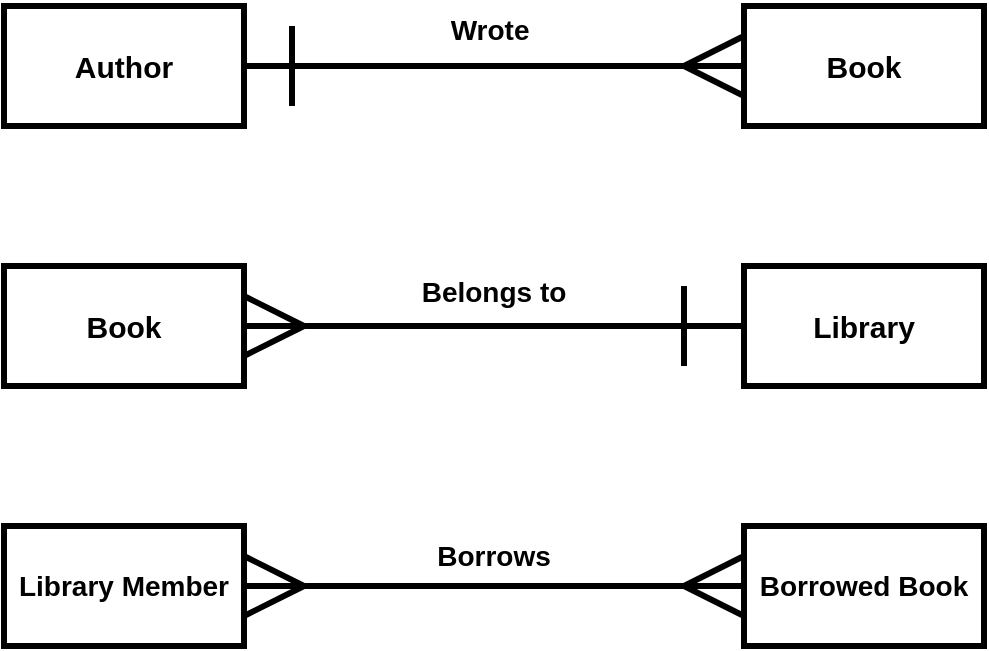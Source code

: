 <mxfile version="22.0.4" type="device">
  <diagram name="Page-1" id="ZD_wO4GdW9WNzEqeQvua">
    <mxGraphModel dx="733" dy="398" grid="1" gridSize="10" guides="1" tooltips="1" connect="1" arrows="1" fold="1" page="1" pageScale="1" pageWidth="850" pageHeight="1100" math="0" shadow="0">
      <root>
        <mxCell id="0" />
        <mxCell id="1" parent="0" />
        <mxCell id="QrfO10kA7FmHQVanBoPY-1" value="&lt;b&gt;&lt;font style=&quot;font-size: 15px;&quot;&gt;Author&lt;/font&gt;&lt;/b&gt;" style="rounded=0;whiteSpace=wrap;html=1;strokeWidth=3;" vertex="1" parent="1">
          <mxGeometry x="180" y="120" width="120" height="60" as="geometry" />
        </mxCell>
        <mxCell id="QrfO10kA7FmHQVanBoPY-2" value="" style="endArrow=none;html=1;rounded=0;strokeWidth=3;exitX=1;exitY=0.5;exitDx=0;exitDy=0;entryX=0;entryY=0.5;entryDx=0;entryDy=0;" edge="1" parent="1" source="QrfO10kA7FmHQVanBoPY-1" target="QrfO10kA7FmHQVanBoPY-3">
          <mxGeometry width="50" height="50" relative="1" as="geometry">
            <mxPoint x="400" y="290" as="sourcePoint" />
            <mxPoint x="520" y="150" as="targetPoint" />
          </mxGeometry>
        </mxCell>
        <mxCell id="QrfO10kA7FmHQVanBoPY-3" value="&lt;font style=&quot;font-size: 15px;&quot;&gt;&lt;b&gt;Book&lt;/b&gt;&lt;/font&gt;" style="rounded=0;whiteSpace=wrap;html=1;strokeWidth=3;" vertex="1" parent="1">
          <mxGeometry x="550" y="120" width="120" height="60" as="geometry" />
        </mxCell>
        <mxCell id="QrfO10kA7FmHQVanBoPY-4" value="" style="endArrow=none;html=1;rounded=0;strokeWidth=3;" edge="1" parent="1">
          <mxGeometry width="50" height="50" relative="1" as="geometry">
            <mxPoint x="324" y="170" as="sourcePoint" />
            <mxPoint x="324" y="130" as="targetPoint" />
          </mxGeometry>
        </mxCell>
        <mxCell id="QrfO10kA7FmHQVanBoPY-6" value="" style="endArrow=none;html=1;rounded=0;strokeWidth=3;exitX=0;exitY=0.75;exitDx=0;exitDy=0;" edge="1" parent="1" source="QrfO10kA7FmHQVanBoPY-3">
          <mxGeometry width="50" height="50" relative="1" as="geometry">
            <mxPoint x="530" y="200" as="sourcePoint" />
            <mxPoint x="520" y="150" as="targetPoint" />
          </mxGeometry>
        </mxCell>
        <mxCell id="QrfO10kA7FmHQVanBoPY-7" value="" style="endArrow=none;html=1;rounded=0;strokeWidth=3;exitX=0;exitY=0.75;exitDx=0;exitDy=0;" edge="1" parent="1">
          <mxGeometry width="50" height="50" relative="1" as="geometry">
            <mxPoint x="550" y="135" as="sourcePoint" />
            <mxPoint x="520" y="150" as="targetPoint" />
          </mxGeometry>
        </mxCell>
        <mxCell id="QrfO10kA7FmHQVanBoPY-13" value="&lt;b&gt;&lt;font style=&quot;font-size: 15px;&quot;&gt;Book&lt;/font&gt;&lt;/b&gt;" style="rounded=0;whiteSpace=wrap;html=1;strokeWidth=3;" vertex="1" parent="1">
          <mxGeometry x="180" y="250" width="120" height="60" as="geometry" />
        </mxCell>
        <mxCell id="QrfO10kA7FmHQVanBoPY-14" value="" style="endArrow=none;html=1;rounded=0;strokeWidth=3;exitX=1;exitY=0.5;exitDx=0;exitDy=0;entryX=0;entryY=0.5;entryDx=0;entryDy=0;" edge="1" parent="1" source="QrfO10kA7FmHQVanBoPY-13" target="QrfO10kA7FmHQVanBoPY-15">
          <mxGeometry width="50" height="50" relative="1" as="geometry">
            <mxPoint x="400" y="420" as="sourcePoint" />
            <mxPoint x="520" y="280" as="targetPoint" />
          </mxGeometry>
        </mxCell>
        <mxCell id="QrfO10kA7FmHQVanBoPY-15" value="&lt;font style=&quot;font-size: 15px;&quot;&gt;&lt;b&gt;Library&lt;/b&gt;&lt;/font&gt;" style="rounded=0;whiteSpace=wrap;html=1;strokeWidth=3;" vertex="1" parent="1">
          <mxGeometry x="550" y="250" width="120" height="60" as="geometry" />
        </mxCell>
        <mxCell id="QrfO10kA7FmHQVanBoPY-16" value="" style="endArrow=none;html=1;rounded=0;strokeWidth=3;" edge="1" parent="1">
          <mxGeometry width="50" height="50" relative="1" as="geometry">
            <mxPoint x="520" y="300" as="sourcePoint" />
            <mxPoint x="520" y="260" as="targetPoint" />
          </mxGeometry>
        </mxCell>
        <mxCell id="QrfO10kA7FmHQVanBoPY-17" value="" style="endArrow=none;html=1;rounded=0;strokeWidth=3;" edge="1" parent="1">
          <mxGeometry width="50" height="50" relative="1" as="geometry">
            <mxPoint x="330" y="280" as="sourcePoint" />
            <mxPoint x="300" y="295" as="targetPoint" />
          </mxGeometry>
        </mxCell>
        <mxCell id="QrfO10kA7FmHQVanBoPY-18" value="" style="endArrow=none;html=1;rounded=0;strokeWidth=3;" edge="1" parent="1">
          <mxGeometry width="50" height="50" relative="1" as="geometry">
            <mxPoint x="330" y="280" as="sourcePoint" />
            <mxPoint x="300" y="265" as="targetPoint" />
          </mxGeometry>
        </mxCell>
        <mxCell id="QrfO10kA7FmHQVanBoPY-19" value="&lt;b&gt;&lt;font style=&quot;font-size: 14px;&quot;&gt;Library Member&lt;/font&gt;&lt;/b&gt;" style="rounded=0;whiteSpace=wrap;html=1;strokeWidth=3;" vertex="1" parent="1">
          <mxGeometry x="180" y="380" width="120" height="60" as="geometry" />
        </mxCell>
        <mxCell id="QrfO10kA7FmHQVanBoPY-20" value="" style="endArrow=none;html=1;rounded=0;strokeWidth=3;exitX=1;exitY=0.5;exitDx=0;exitDy=0;entryX=0;entryY=0.5;entryDx=0;entryDy=0;" edge="1" parent="1" source="QrfO10kA7FmHQVanBoPY-19" target="QrfO10kA7FmHQVanBoPY-21">
          <mxGeometry width="50" height="50" relative="1" as="geometry">
            <mxPoint x="400" y="550" as="sourcePoint" />
            <mxPoint x="520" y="410" as="targetPoint" />
          </mxGeometry>
        </mxCell>
        <mxCell id="QrfO10kA7FmHQVanBoPY-21" value="&lt;b&gt;&lt;font style=&quot;font-size: 14px;&quot;&gt;Borrowed Book&lt;/font&gt;&lt;/b&gt;" style="rounded=0;whiteSpace=wrap;html=1;strokeWidth=3;" vertex="1" parent="1">
          <mxGeometry x="550" y="380" width="120" height="60" as="geometry" />
        </mxCell>
        <mxCell id="QrfO10kA7FmHQVanBoPY-23" value="" style="endArrow=none;html=1;rounded=0;strokeWidth=3;" edge="1" parent="1">
          <mxGeometry width="50" height="50" relative="1" as="geometry">
            <mxPoint x="330" y="410" as="sourcePoint" />
            <mxPoint x="300" y="425" as="targetPoint" />
          </mxGeometry>
        </mxCell>
        <mxCell id="QrfO10kA7FmHQVanBoPY-24" value="" style="endArrow=none;html=1;rounded=0;strokeWidth=3;" edge="1" parent="1">
          <mxGeometry width="50" height="50" relative="1" as="geometry">
            <mxPoint x="330" y="410" as="sourcePoint" />
            <mxPoint x="300" y="395" as="targetPoint" />
          </mxGeometry>
        </mxCell>
        <mxCell id="QrfO10kA7FmHQVanBoPY-25" value="" style="endArrow=none;html=1;rounded=0;strokeWidth=3;exitX=0;exitY=0.75;exitDx=0;exitDy=0;" edge="1" parent="1">
          <mxGeometry width="50" height="50" relative="1" as="geometry">
            <mxPoint x="550" y="425" as="sourcePoint" />
            <mxPoint x="520" y="410" as="targetPoint" />
          </mxGeometry>
        </mxCell>
        <mxCell id="QrfO10kA7FmHQVanBoPY-26" value="" style="endArrow=none;html=1;rounded=0;strokeWidth=3;exitX=0;exitY=0.75;exitDx=0;exitDy=0;" edge="1" parent="1">
          <mxGeometry width="50" height="50" relative="1" as="geometry">
            <mxPoint x="550" y="395" as="sourcePoint" />
            <mxPoint x="520" y="410" as="targetPoint" />
          </mxGeometry>
        </mxCell>
        <mxCell id="QrfO10kA7FmHQVanBoPY-27" value="Wrote " style="text;whiteSpace=wrap;align=center;fontStyle=1;fontSize=14;" vertex="1" parent="1">
          <mxGeometry x="360" y="117" width="130" height="40" as="geometry" />
        </mxCell>
        <mxCell id="QrfO10kA7FmHQVanBoPY-28" value="Belongs to" style="text;whiteSpace=wrap;align=center;fontStyle=1;fontSize=14;" vertex="1" parent="1">
          <mxGeometry x="360" y="248" width="130" height="40" as="geometry" />
        </mxCell>
        <mxCell id="QrfO10kA7FmHQVanBoPY-29" value="Borrows" style="text;whiteSpace=wrap;align=center;fontStyle=1;fontSize=14;" vertex="1" parent="1">
          <mxGeometry x="360" y="380" width="130" height="40" as="geometry" />
        </mxCell>
      </root>
    </mxGraphModel>
  </diagram>
</mxfile>
